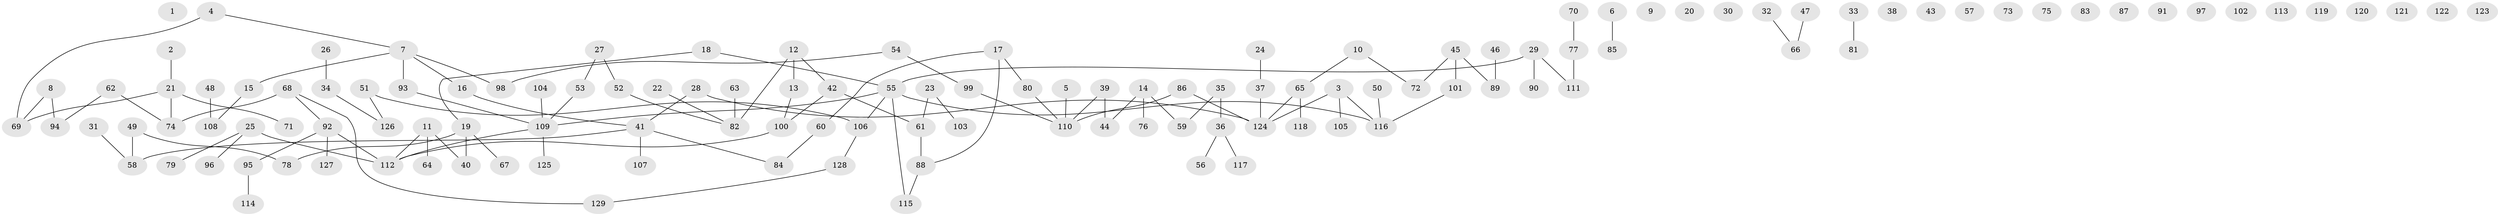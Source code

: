// Generated by graph-tools (version 1.1) at 2025/13/03/09/25 04:13:03]
// undirected, 129 vertices, 118 edges
graph export_dot {
graph [start="1"]
  node [color=gray90,style=filled];
  1;
  2;
  3;
  4;
  5;
  6;
  7;
  8;
  9;
  10;
  11;
  12;
  13;
  14;
  15;
  16;
  17;
  18;
  19;
  20;
  21;
  22;
  23;
  24;
  25;
  26;
  27;
  28;
  29;
  30;
  31;
  32;
  33;
  34;
  35;
  36;
  37;
  38;
  39;
  40;
  41;
  42;
  43;
  44;
  45;
  46;
  47;
  48;
  49;
  50;
  51;
  52;
  53;
  54;
  55;
  56;
  57;
  58;
  59;
  60;
  61;
  62;
  63;
  64;
  65;
  66;
  67;
  68;
  69;
  70;
  71;
  72;
  73;
  74;
  75;
  76;
  77;
  78;
  79;
  80;
  81;
  82;
  83;
  84;
  85;
  86;
  87;
  88;
  89;
  90;
  91;
  92;
  93;
  94;
  95;
  96;
  97;
  98;
  99;
  100;
  101;
  102;
  103;
  104;
  105;
  106;
  107;
  108;
  109;
  110;
  111;
  112;
  113;
  114;
  115;
  116;
  117;
  118;
  119;
  120;
  121;
  122;
  123;
  124;
  125;
  126;
  127;
  128;
  129;
  2 -- 21;
  3 -- 105;
  3 -- 116;
  3 -- 124;
  4 -- 7;
  4 -- 69;
  5 -- 110;
  6 -- 85;
  7 -- 15;
  7 -- 16;
  7 -- 93;
  7 -- 98;
  8 -- 69;
  8 -- 94;
  10 -- 65;
  10 -- 72;
  11 -- 40;
  11 -- 64;
  11 -- 112;
  12 -- 13;
  12 -- 42;
  12 -- 82;
  13 -- 100;
  14 -- 44;
  14 -- 59;
  14 -- 76;
  15 -- 108;
  16 -- 41;
  17 -- 60;
  17 -- 80;
  17 -- 88;
  18 -- 19;
  18 -- 55;
  19 -- 40;
  19 -- 67;
  19 -- 78;
  21 -- 69;
  21 -- 71;
  21 -- 74;
  22 -- 82;
  23 -- 61;
  23 -- 103;
  24 -- 37;
  25 -- 79;
  25 -- 96;
  25 -- 112;
  26 -- 34;
  27 -- 52;
  27 -- 53;
  28 -- 41;
  28 -- 124;
  29 -- 55;
  29 -- 90;
  29 -- 111;
  31 -- 58;
  32 -- 66;
  33 -- 81;
  34 -- 126;
  35 -- 36;
  35 -- 59;
  36 -- 56;
  36 -- 117;
  37 -- 124;
  39 -- 44;
  39 -- 110;
  41 -- 58;
  41 -- 84;
  41 -- 107;
  42 -- 61;
  42 -- 100;
  45 -- 72;
  45 -- 89;
  45 -- 101;
  46 -- 89;
  47 -- 66;
  48 -- 108;
  49 -- 58;
  49 -- 78;
  50 -- 116;
  51 -- 106;
  51 -- 126;
  52 -- 82;
  53 -- 109;
  54 -- 98;
  54 -- 99;
  55 -- 106;
  55 -- 109;
  55 -- 115;
  55 -- 116;
  60 -- 84;
  61 -- 88;
  62 -- 74;
  62 -- 94;
  63 -- 82;
  65 -- 118;
  65 -- 124;
  68 -- 74;
  68 -- 92;
  68 -- 129;
  70 -- 77;
  77 -- 111;
  80 -- 110;
  86 -- 110;
  86 -- 124;
  88 -- 115;
  92 -- 95;
  92 -- 112;
  92 -- 127;
  93 -- 109;
  95 -- 114;
  99 -- 110;
  100 -- 112;
  101 -- 116;
  104 -- 109;
  106 -- 128;
  109 -- 112;
  109 -- 125;
  128 -- 129;
}
